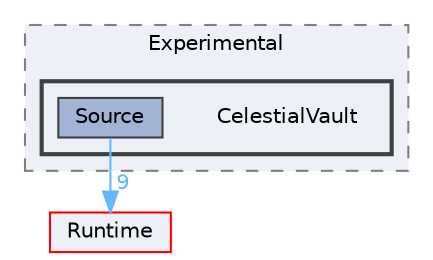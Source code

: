 digraph "CelestialVault"
{
 // INTERACTIVE_SVG=YES
 // LATEX_PDF_SIZE
  bgcolor="transparent";
  edge [fontname=Helvetica,fontsize=10,labelfontname=Helvetica,labelfontsize=10];
  node [fontname=Helvetica,fontsize=10,shape=box,height=0.2,width=0.4];
  compound=true
  subgraph clusterdir_6e0c5d987c338b0072956bd3eccf79be {
    graph [ bgcolor="#edf0f7", pencolor="grey50", label="Experimental", fontname=Helvetica,fontsize=10 style="filled,dashed", URL="dir_6e0c5d987c338b0072956bd3eccf79be.html",tooltip=""]
  subgraph clusterdir_0f71a0fe25b5a64e6ff01d8a7fece354 {
    graph [ bgcolor="#edf0f7", pencolor="grey25", label="", fontname=Helvetica,fontsize=10 style="filled,bold", URL="dir_0f71a0fe25b5a64e6ff01d8a7fece354.html",tooltip=""]
    dir_0f71a0fe25b5a64e6ff01d8a7fece354 [shape=plaintext, label="CelestialVault"];
  dir_f203b3bfdd8564eadaa12949656533c4 [label="Source", fillcolor="#a2b4d6", color="grey25", style="filled", URL="dir_f203b3bfdd8564eadaa12949656533c4.html",tooltip=""];
  }
  }
  dir_7536b172fbd480bfd146a1b1acd6856b [label="Runtime", fillcolor="#edf0f7", color="red", style="filled", URL="dir_7536b172fbd480bfd146a1b1acd6856b.html",tooltip=""];
  dir_f203b3bfdd8564eadaa12949656533c4->dir_7536b172fbd480bfd146a1b1acd6856b [headlabel="9", labeldistance=1.5 headhref="dir_001063_000984.html" href="dir_001063_000984.html" color="steelblue1" fontcolor="steelblue1"];
}

